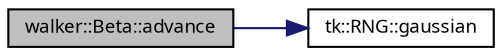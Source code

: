 digraph "walker::Beta::advance"
{
 // INTERACTIVE_SVG=YES
  bgcolor="transparent";
  edge [fontname="sans-serif",fontsize="9",labelfontname="sans-serif",labelfontsize="9"];
  node [fontname="sans-serif",fontsize="9",shape=record];
  rankdir="LR";
  Node1 [label="walker::Beta::advance",height=0.2,width=0.4,color="black", fillcolor="grey75", style="filled", fontcolor="black"];
  Node1 -> Node2 [color="midnightblue",fontsize="9",style="solid",fontname="sans-serif"];
  Node2 [label="tk::RNG::gaussian",height=0.2,width=0.4,color="black",URL="$classtk_1_1_r_n_g.html#a435ec8de21c012876c819abec65d6141",tooltip="Public interface to Gaussian RNG. "];
}
